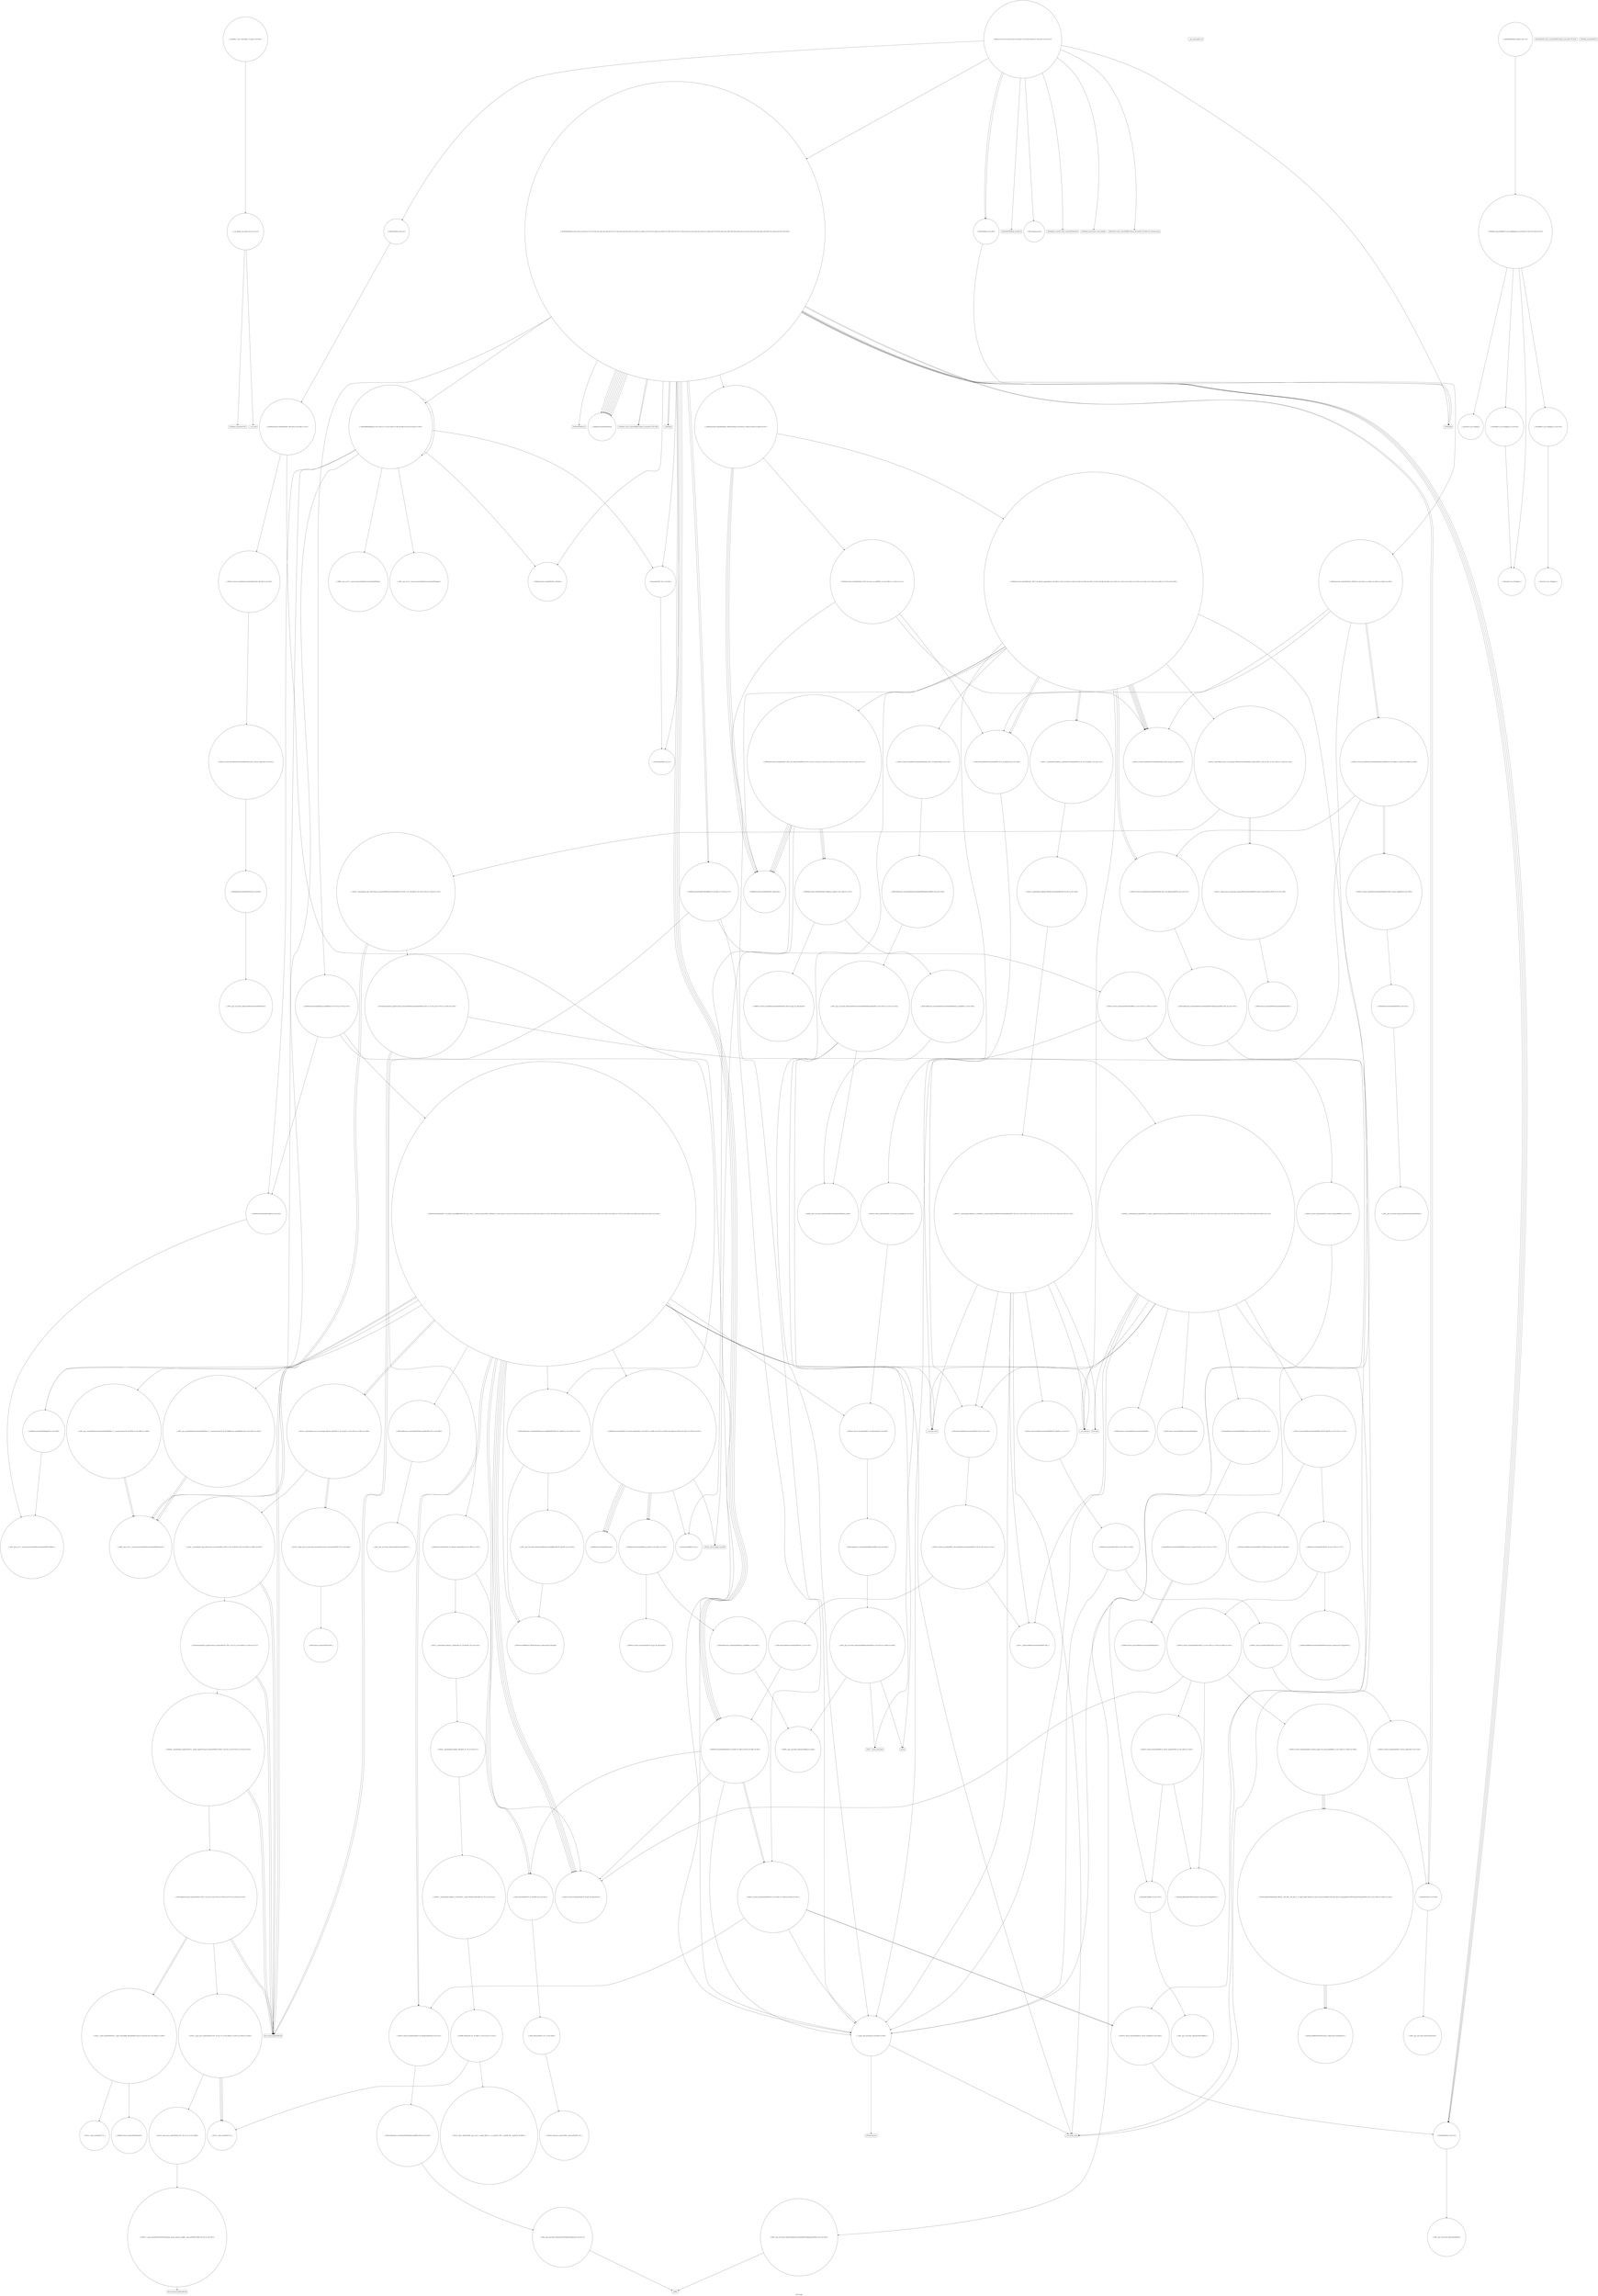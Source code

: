 digraph "Call Graph" {
	label="Call Graph";

	Node0x55c115ef13d0 [shape=record,shape=circle,label="{__cxx_global_var_init|{<s0>1|<s1>2}}"];
	Node0x55c115ef13d0:s0 -> Node0x55c115ef1450[color=black];
	Node0x55c115ef13d0:s1 -> Node0x55c115ef1550[color=black];
	Node0x55c115ef50f0 [shape=record,shape=circle,label="{_ZSt7forwardISt6vectorIxSaIxEEEOT_RNSt16remove_referenceIS3_E4typeE}"];
	Node0x55c115ef1750 [shape=record,shape=Mrecord,label="{_ZNSolsEPFRSt8ios_baseS0_E}"];
	Node0x55c115ef2c50 [shape=record,shape=circle,label="{_ZNSt12_Vector_baseIxSaIxEE12_Vector_impl12_M_swap_dataERS2_|{<s0>184|<s1>185|<s2>186}}"];
	Node0x55c115ef2c50:s0 -> Node0x55c115ef2dd0[color=black];
	Node0x55c115ef2c50:s1 -> Node0x55c115ef2dd0[color=black];
	Node0x55c115ef2c50:s2 -> Node0x55c115ef2dd0[color=black];
	Node0x55c115ef1ad0 [shape=record,shape=Mrecord,label="{__gxx_personality_v0}"];
	Node0x55c115ef2fd0 [shape=record,shape=circle,label="{_ZN9__gnu_cxx13new_allocatorISt6vectorIxSaIxEEE10deallocateEPS3_m|{<s0>192}}"];
	Node0x55c115ef2fd0:s0 -> Node0x55c115ef3050[color=black];
	Node0x55c115ef1e50 [shape=record,shape=circle,label="{_ZStorSt13_Ios_FmtflagsS_}"];
	Node0x55c115ef3350 [shape=record,shape=circle,label="{_ZNSt12_Vector_baseIxSaIxEE12_Vector_implD2Ev|{<s0>204}}"];
	Node0x55c115ef3350:s0 -> Node0x55c115ef2550[color=black];
	Node0x55c115ef21d0 [shape=record,shape=circle,label="{_ZNSaISt6vectorIxSaIxEEEC2Ev|{<s0>62}}"];
	Node0x55c115ef21d0:s0 -> Node0x55c115ef2250[color=black];
	Node0x55c115ef36d0 [shape=record,shape=circle,label="{_ZSt25__uninitialized_default_nIPxmET_S1_T0_|{<s0>211}}"];
	Node0x55c115ef36d0:s0 -> Node0x55c115ef3750[color=black];
	Node0x55c115ef2550 [shape=record,shape=circle,label="{_ZNSaIxED2Ev|{<s0>72}}"];
	Node0x55c115ef2550:s0 -> Node0x55c115ef35d0[color=black];
	Node0x55c115ef3a50 [shape=record,shape=circle,label="{_ZN9__gnu_cxx13new_allocatorIxE10deallocateEPxm|{<s0>217}}"];
	Node0x55c115ef3a50:s0 -> Node0x55c115ef3050[color=black];
	Node0x55c115ef28d0 [shape=record,shape=Mrecord,label="{_ZNSolsEPFRSoS_E}"];
	Node0x55c115ef7610 [shape=record,shape=circle,label="{_ZN9__gnu_cxxmiIPxSt6vectorIxSaIxEEEENS_17__normal_iteratorIT_T0_E15difference_typeERKS8_SB_|{<s0>254|<s1>255}}"];
	Node0x55c115ef7610:s0 -> Node0x55c115ef7790[color=black];
	Node0x55c115ef7610:s1 -> Node0x55c115ef7790[color=black];
	Node0x55c115ef3c70 [shape=record,shape=circle,label="{_ZNSt12_Vector_baseISt6vectorIxSaIxEESaIS2_EE19_M_get_Tp_allocatorEv}"];
	Node0x55c115ef7990 [shape=record,shape=circle,label="{_ZNKSt6vectorIxSaIxEE4sizeEv}"];
	Node0x55c115ef3ff0 [shape=record,shape=Mrecord,label="{__cxa_end_catch}"];
	Node0x55c115ef7d10 [shape=record,shape=circle,label="{_ZNSt20__uninitialized_copyILb1EE13__uninit_copyISt13move_iteratorIPxES3_EET0_T_S6_S5_|{<s0>272|<s1>273|<s2>274}}"];
	Node0x55c115ef7d10:s0 -> Node0x55c115ef4cf0[color=black];
	Node0x55c115ef7d10:s1 -> Node0x55c115ef4cf0[color=black];
	Node0x55c115ef7d10:s2 -> Node0x55c115ef7d90[color=black];
	Node0x55c115ef4370 [shape=record,shape=circle,label="{_ZNSt6vectorIxSaIxEEC2Ev|{<s0>139|<s1>140}}"];
	Node0x55c115ef4370:s0 -> Node0x55c115ef43f0[color=black];
	Node0x55c115ef4370:s1 -> Node0x55c115ef1fd0[color=black];
	Node0x55c115ef8090 [shape=record,shape=circle,label="{_ZSt12__miter_baseIPxET_S1_}"];
	Node0x55c115ef46f0 [shape=record,shape=Mrecord,label="{_ZSt20__throw_length_errorPKc}"];
	Node0x55c115ef8410 [shape=record,shape=circle,label="{_ZNK9__gnu_cxx17__normal_iteratorIPxSt6vectorIxSaIxEEEdeEv}"];
	Node0x55c115ef4a70 [shape=record,shape=Mrecord,label="{_ZSt17__throw_bad_allocv}"];
	Node0x55c115ef8790 [shape=record,shape=circle,label="{_GLOBAL__sub_I_Swistakk_2_0.cpp|{<s0>302}}"];
	Node0x55c115ef8790:s0 -> Node0x55c115ef13d0[color=black];
	Node0x55c115ef4df0 [shape=record,shape=circle,label="{_ZStneIPSt6vectorIxSaIxEEEbRKSt13move_iteratorIT_ES8_|{<s0>171}}"];
	Node0x55c115ef4df0:s0 -> Node0x55c115ef4ff0[color=black];
	Node0x55c115ef1450 [shape=record,shape=Mrecord,label="{_ZNSt8ios_base4InitC1Ev}"];
	Node0x55c115ef5170 [shape=record,shape=circle,label="{_ZNSt6vectorIxSaIxEEC2EOS1_|{<s0>176|<s1>177}}"];
	Node0x55c115ef5170:s0 -> Node0x55c115ef51f0[color=black];
	Node0x55c115ef5170:s1 -> Node0x55c115ef5270[color=black];
	Node0x55c115ef17d0 [shape=record,shape=circle,label="{_ZSt5fixedRSt8ios_base|{<s0>13}}"];
	Node0x55c115ef17d0:s0 -> Node0x55c115ef1bd0[color=black];
	Node0x55c115ef2cd0 [shape=record,shape=circle,label="{_ZNSaIxEC2ERKS_|{<s0>187}}"];
	Node0x55c115ef2cd0:s0 -> Node0x55c115ef2d50[color=black];
	Node0x55c115ef1b50 [shape=record,shape=circle,label="{_ZN3SolD2Ev|{<s0>49}}"];
	Node0x55c115ef1b50:s0 -> Node0x55c115ef8510[color=black];
	Node0x55c115ef3050 [shape=record,shape=Mrecord,label="{_ZdlPv}"];
	Node0x55c115ef1ed0 [shape=record,shape=circle,label="{_ZNSt6vectorIS_IxSaIxEESaIS1_EEC2Ev|{<s0>56|<s1>57}}"];
	Node0x55c115ef1ed0:s0 -> Node0x55c115ef1f50[color=black];
	Node0x55c115ef1ed0:s1 -> Node0x55c115ef1fd0[color=black];
	Node0x55c115ef33d0 [shape=record,shape=circle,label="{_ZNSt12_Vector_baseIxSaIxEE11_M_allocateEm|{<s0>205}}"];
	Node0x55c115ef33d0:s0 -> Node0x55c115ef3450[color=black];
	Node0x55c115ef2250 [shape=record,shape=circle,label="{_ZN9__gnu_cxx13new_allocatorISt6vectorIxSaIxEEEC2Ev}"];
	Node0x55c115ef3750 [shape=record,shape=circle,label="{_ZNSt27__uninitialized_default_n_1ILb1EE18__uninit_default_nIPxmEET_S3_T0_|{<s0>212}}"];
	Node0x55c115ef3750:s0 -> Node0x55c115ef37d0[color=black];
	Node0x55c115ef25d0 [shape=record,shape=circle,label="{_ZNSt6vectorIxSaIxEEixEm}"];
	Node0x55c115ef3ad0 [shape=record,shape=circle,label="{_ZNSt16allocator_traitsISaIxEE9constructIxJRKxEEEvRS0_PT_DpOT0_|{<s0>218|<s1>219}}"];
	Node0x55c115ef3ad0:s0 -> Node0x55c115ef7510[color=black];
	Node0x55c115ef3ad0:s1 -> Node0x55c115ef7490[color=black];
	Node0x55c115ef2950 [shape=record,shape=Mrecord,label="{_ZSt4endlIcSt11char_traitsIcEERSt13basic_ostreamIT_T0_ES6_}"];
	Node0x55c115ef7690 [shape=record,shape=circle,label="{_ZNSt6vectorIxSaIxEE5beginEv|{<s0>256}}"];
	Node0x55c115ef7690:s0 -> Node0x55c115ef7b10[color=black];
	Node0x55c115ef3cf0 [shape=record,shape=circle,label="{_ZNKSt6vectorIS_IxSaIxEESaIS1_EE12_M_check_lenEmPKc|{<s0>113|<s1>114|<s2>115|<s3>116|<s4>117|<s5>118|<s6>119|<s7>120|<s8>121}}"];
	Node0x55c115ef3cf0:s0 -> Node0x55c115ef4670[color=black];
	Node0x55c115ef3cf0:s1 -> Node0x55c115ef2a50[color=black];
	Node0x55c115ef3cf0:s2 -> Node0x55c115ef46f0[color=black];
	Node0x55c115ef3cf0:s3 -> Node0x55c115ef2a50[color=black];
	Node0x55c115ef3cf0:s4 -> Node0x55c115ef2a50[color=black];
	Node0x55c115ef3cf0:s5 -> Node0x55c115ef4770[color=black];
	Node0x55c115ef3cf0:s6 -> Node0x55c115ef2a50[color=black];
	Node0x55c115ef3cf0:s7 -> Node0x55c115ef4670[color=black];
	Node0x55c115ef3cf0:s8 -> Node0x55c115ef4670[color=black];
	Node0x55c115ef7a10 [shape=record,shape=circle,label="{_ZNSt16allocator_traitsISaIxEE8max_sizeERKS0_|{<s0>264}}"];
	Node0x55c115ef7a10:s0 -> Node0x55c115ef3550[color=black];
	Node0x55c115ef4070 [shape=record,shape=circle,label="{_ZSt25__uninitialized_default_nIPSt6vectorIxSaIxEEmET_S4_T0_|{<s0>128}}"];
	Node0x55c115ef4070:s0 -> Node0x55c115ef40f0[color=black];
	Node0x55c115ef7d90 [shape=record,shape=circle,label="{_ZSt4copyISt13move_iteratorIPxES1_ET0_T_S4_S3_|{<s0>275|<s1>276|<s2>277|<s3>278|<s4>279}}"];
	Node0x55c115ef7d90:s0 -> Node0x55c115ef4cf0[color=black];
	Node0x55c115ef7d90:s1 -> Node0x55c115ef7e90[color=black];
	Node0x55c115ef7d90:s2 -> Node0x55c115ef4cf0[color=black];
	Node0x55c115ef7d90:s3 -> Node0x55c115ef7e90[color=black];
	Node0x55c115ef7d90:s4 -> Node0x55c115ef7e10[color=black];
	Node0x55c115ef43f0 [shape=record,shape=circle,label="{_ZNSt12_Vector_baseIxSaIxEEC2Ev|{<s0>141}}"];
	Node0x55c115ef43f0:s0 -> Node0x55c115ef4470[color=black];
	Node0x55c115ef8110 [shape=record,shape=circle,label="{_ZNKSt13move_iteratorIPxE4baseEv}"];
	Node0x55c115ef4770 [shape=record,shape=circle,label="{_ZSt3maxImERKT_S2_S2_}"];
	Node0x55c115ef8490 [shape=record,shape=circle,label="{_ZN9__gnu_cxx17__normal_iteratorIPxSt6vectorIxSaIxEEEppEv}"];
	Node0x55c115ef4af0 [shape=record,shape=Mrecord,label="{_Znwm}"];
	Node0x55c115ef4e70 [shape=record,shape=circle,label="{_ZSt10_ConstructISt6vectorIxSaIxEEJS2_EEvPT_DpOT0_|{<s0>172|<s1>173}}"];
	Node0x55c115ef4e70:s0 -> Node0x55c115ef50f0[color=black];
	Node0x55c115ef4e70:s1 -> Node0x55c115ef5170[color=black];
	Node0x55c115ef14d0 [shape=record,shape=Mrecord,label="{_ZNSt8ios_base4InitD1Ev}"];
	Node0x55c115ef51f0 [shape=record,shape=circle,label="{_ZSt4moveIRSt6vectorIxSaIxEEEONSt16remove_referenceIT_E4typeEOS5_}"];
	Node0x55c115ef1850 [shape=record,shape=circle,label="{_ZSt12setprecisioni}"];
	Node0x55c115ef2d50 [shape=record,shape=circle,label="{_ZN9__gnu_cxx13new_allocatorIxEC2ERKS1_}"];
	Node0x55c115ef1bd0 [shape=record,shape=circle,label="{_ZNSt8ios_base4setfESt13_Ios_FmtflagsS0_|{<s0>50|<s1>51|<s2>52|<s3>53}}"];
	Node0x55c115ef1bd0:s0 -> Node0x55c115ef1cd0[color=black];
	Node0x55c115ef1bd0:s1 -> Node0x55c115ef1c50[color=black];
	Node0x55c115ef1bd0:s2 -> Node0x55c115ef1dd0[color=black];
	Node0x55c115ef1bd0:s3 -> Node0x55c115ef1d50[color=black];
	Node0x55c115ef30d0 [shape=record,shape=circle,label="{_ZNSt12_Vector_baseIxSaIxEEC2EmRKS0_|{<s0>193|<s1>194|<s2>195}}"];
	Node0x55c115ef30d0:s0 -> Node0x55c115ef3250[color=black];
	Node0x55c115ef30d0:s1 -> Node0x55c115ef32d0[color=black];
	Node0x55c115ef30d0:s2 -> Node0x55c115ef3350[color=black];
	Node0x55c115ef1f50 [shape=record,shape=circle,label="{_ZNSt12_Vector_baseISt6vectorIxSaIxEESaIS2_EEC2Ev|{<s0>58}}"];
	Node0x55c115ef1f50:s0 -> Node0x55c115ef2150[color=black];
	Node0x55c115ef3450 [shape=record,shape=circle,label="{_ZNSt16allocator_traitsISaIxEE8allocateERS0_m|{<s0>206}}"];
	Node0x55c115ef3450:s0 -> Node0x55c115ef34d0[color=black];
	Node0x55c115ef22d0 [shape=record,shape=Mrecord,label="{_ZStlsISt11char_traitsIcEERSt13basic_ostreamIcT_ES5_PKc}"];
	Node0x55c115ef37d0 [shape=record,shape=circle,label="{_ZSt6fill_nIPxmxET_S1_T0_RKT1_|{<s0>213|<s1>214}}"];
	Node0x55c115ef37d0:s0 -> Node0x55c115ef38d0[color=black];
	Node0x55c115ef37d0:s1 -> Node0x55c115ef3850[color=black];
	Node0x55c115ef2650 [shape=record,shape=circle,label="{_ZNSt6vectorIS_IxSaIxEESaIS1_EEixEm}"];
	Node0x55c115ef3b50 [shape=record,shape=circle,label="{_ZNSt6vectorIxSaIxEE17_M_realloc_insertIJRKxEEEvN9__gnu_cxx17__normal_iteratorIPxS1_EEDpOT_|{<s0>220|<s1>221|<s2>222|<s3>223|<s4>224|<s5>225|<s6>226|<s7>227|<s8>228|<s9>229|<s10>230|<s11>231|<s12>232|<s13>233|<s14>234|<s15>235|<s16>236|<s17>237|<s18>238|<s19>239|<s20>240|<s21>241|<s22>242}}"];
	Node0x55c115ef3b50:s0 -> Node0x55c115ef7590[color=black];
	Node0x55c115ef3b50:s1 -> Node0x55c115ef7690[color=black];
	Node0x55c115ef3b50:s2 -> Node0x55c115ef7610[color=black];
	Node0x55c115ef3b50:s3 -> Node0x55c115ef33d0[color=black];
	Node0x55c115ef3b50:s4 -> Node0x55c115ef7510[color=black];
	Node0x55c115ef3b50:s5 -> Node0x55c115ef3ad0[color=black];
	Node0x55c115ef3b50:s6 -> Node0x55c115ef7790[color=black];
	Node0x55c115ef3b50:s7 -> Node0x55c115ef5370[color=black];
	Node0x55c115ef3b50:s8 -> Node0x55c115ef7710[color=black];
	Node0x55c115ef3b50:s9 -> Node0x55c115ef7790[color=black];
	Node0x55c115ef3b50:s10 -> Node0x55c115ef5370[color=black];
	Node0x55c115ef3b50:s11 -> Node0x55c115ef7710[color=black];
	Node0x55c115ef3b50:s12 -> Node0x55c115ef2050[color=black];
	Node0x55c115ef3b50:s13 -> Node0x55c115ef7810[color=black];
	Node0x55c115ef3b50:s14 -> Node0x55c115ef3ff0[color=black];
	Node0x55c115ef3b50:s15 -> Node0x55c115ef5370[color=black];
	Node0x55c115ef3b50:s16 -> Node0x55c115ef7890[color=black];
	Node0x55c115ef3b50:s17 -> Node0x55c115ef3950[color=black];
	Node0x55c115ef3b50:s18 -> Node0x55c115ef3f70[color=black];
	Node0x55c115ef3b50:s19 -> Node0x55c115ef5370[color=black];
	Node0x55c115ef3b50:s20 -> Node0x55c115ef7890[color=black];
	Node0x55c115ef3b50:s21 -> Node0x55c115ef3950[color=black];
	Node0x55c115ef3b50:s22 -> Node0x55c115ef1fd0[color=black];
	Node0x55c115ef29d0 [shape=record,shape=circle,label="{_ZNSt6vectorIxSaIxEED2Ev|{<s0>85|<s1>86|<s2>87|<s3>88|<s4>89}}"];
	Node0x55c115ef29d0:s0 -> Node0x55c115ef5370[color=black];
	Node0x55c115ef29d0:s1 -> Node0x55c115ef7890[color=black];
	Node0x55c115ef29d0:s2 -> Node0x55c115ef31d0[color=black];
	Node0x55c115ef29d0:s3 -> Node0x55c115ef31d0[color=black];
	Node0x55c115ef29d0:s4 -> Node0x55c115ef1fd0[color=black];
	Node0x55c115ef7710 [shape=record,shape=circle,label="{_ZSt34__uninitialized_move_if_noexcept_aIPxS0_SaIxEET0_T_S3_S2_RT1_|{<s0>257|<s1>258|<s2>259}}"];
	Node0x55c115ef7710:s0 -> Node0x55c115ef7c10[color=black];
	Node0x55c115ef7710:s1 -> Node0x55c115ef7c10[color=black];
	Node0x55c115ef7710:s2 -> Node0x55c115ef7b90[color=black];
	Node0x55c115ef3d70 [shape=record,shape=circle,label="{_ZNSt12_Vector_baseISt6vectorIxSaIxEESaIS2_EE11_M_allocateEm|{<s0>122}}"];
	Node0x55c115ef3d70:s0 -> Node0x55c115ef4970[color=black];
	Node0x55c115ef7a90 [shape=record,shape=circle,label="{_ZNKSt12_Vector_baseIxSaIxEE19_M_get_Tp_allocatorEv}"];
	Node0x55c115ef40f0 [shape=record,shape=circle,label="{_ZNSt27__uninitialized_default_n_1ILb0EE18__uninit_default_nIPSt6vectorIxSaIxEEmEET_S6_T0_|{<s0>129|<s1>130|<s2>131|<s3>132|<s4>133|<s5>134|<s6>135|<s7>136}}"];
	Node0x55c115ef40f0:s0 -> Node0x55c115ef41f0[color=black];
	Node0x55c115ef40f0:s1 -> Node0x55c115ef4170[color=black];
	Node0x55c115ef40f0:s2 -> Node0x55c115ef2050[color=black];
	Node0x55c115ef40f0:s3 -> Node0x55c115ef4270[color=black];
	Node0x55c115ef40f0:s4 -> Node0x55c115ef3f70[color=black];
	Node0x55c115ef40f0:s5 -> Node0x55c115ef3ff0[color=black];
	Node0x55c115ef40f0:s6 -> Node0x55c115ef42f0[color=black];
	Node0x55c115ef40f0:s7 -> Node0x55c115ef1fd0[color=black];
	Node0x55c115ef7e10 [shape=record,shape=circle,label="{_ZSt14__copy_move_a2ILb1EPxS0_ET1_T0_S2_S1_|{<s0>280|<s1>281|<s2>282|<s3>283}}"];
	Node0x55c115ef7e10:s0 -> Node0x55c115ef38d0[color=black];
	Node0x55c115ef7e10:s1 -> Node0x55c115ef38d0[color=black];
	Node0x55c115ef7e10:s2 -> Node0x55c115ef38d0[color=black];
	Node0x55c115ef7e10:s3 -> Node0x55c115ef7f10[color=black];
	Node0x55c115ef4470 [shape=record,shape=circle,label="{_ZNSt12_Vector_baseIxSaIxEE12_Vector_implC2Ev|{<s0>142}}"];
	Node0x55c115ef4470:s0 -> Node0x55c115ef2450[color=black];
	Node0x55c115ef8190 [shape=record,shape=circle,label="{_ZNSt13move_iteratorIPxEC2ES0_}"];
	Node0x55c115ef47f0 [shape=record,shape=circle,label="{_ZNSt16allocator_traitsISaISt6vectorIxSaIxEEEE8max_sizeERKS3_|{<s0>148}}"];
	Node0x55c115ef47f0:s0 -> Node0x55c115ef48f0[color=black];
	Node0x55c115ef8510 [shape=record,shape=circle,label="{_ZNSt6vectorIS_IxSaIxEESaIS1_EED2Ev|{<s0>291|<s1>292|<s2>293|<s3>294|<s4>295}}"];
	Node0x55c115ef8510:s0 -> Node0x55c115ef3c70[color=black];
	Node0x55c115ef8510:s1 -> Node0x55c115ef3e70[color=black];
	Node0x55c115ef8510:s2 -> Node0x55c115ef8590[color=black];
	Node0x55c115ef8510:s3 -> Node0x55c115ef8590[color=black];
	Node0x55c115ef8510:s4 -> Node0x55c115ef1fd0[color=black];
	Node0x55c115ef4b70 [shape=record,shape=circle,label="{_ZSt22__uninitialized_copy_aISt13move_iteratorIPSt6vectorIxSaIxEEES4_S3_ET0_T_S7_S6_RSaIT1_E|{<s0>153|<s1>154|<s2>155}}"];
	Node0x55c115ef4b70:s0 -> Node0x55c115ef4cf0[color=black];
	Node0x55c115ef4b70:s1 -> Node0x55c115ef4cf0[color=black];
	Node0x55c115ef4b70:s2 -> Node0x55c115ef4c70[color=black];
	Node0x55c115ef4ef0 [shape=record,shape=circle,label="{_ZNKSt13move_iteratorIPSt6vectorIxSaIxEEEdeEv}"];
	Node0x55c115ef1550 [shape=record,shape=Mrecord,label="{__cxa_atexit}"];
	Node0x55c115ef5270 [shape=record,shape=circle,label="{_ZNSt12_Vector_baseIxSaIxEEC2EOS1_|{<s0>178|<s1>179|<s2>180|<s3>181}}"];
	Node0x55c115ef5270:s0 -> Node0x55c115ef5370[color=black];
	Node0x55c115ef5270:s1 -> Node0x55c115ef52f0[color=black];
	Node0x55c115ef5270:s2 -> Node0x55c115ef2bd0[color=black];
	Node0x55c115ef5270:s3 -> Node0x55c115ef2c50[color=black];
	Node0x55c115ef18d0 [shape=record,shape=Mrecord,label="{_ZNSt9basic_iosIcSt11char_traitsIcEE3tieEPSo}"];
	Node0x55c115ef2dd0 [shape=record,shape=circle,label="{_ZSt4swapIPxENSt9enable_ifIXsr6__and_ISt6__not_ISt15__is_tuple_likeIT_EESt21is_move_constructibleIS4_ESt18is_move_assignableIS4_EEE5valueEvE4typeERS4_SD_|{<s0>188|<s1>189|<s2>190}}"];
	Node0x55c115ef2dd0:s0 -> Node0x55c115ef2e50[color=black];
	Node0x55c115ef2dd0:s1 -> Node0x55c115ef2e50[color=black];
	Node0x55c115ef2dd0:s2 -> Node0x55c115ef2e50[color=black];
	Node0x55c115ef1c50 [shape=record,shape=circle,label="{_ZStaNRSt13_Ios_FmtflagsS_|{<s0>54}}"];
	Node0x55c115ef1c50:s0 -> Node0x55c115ef1dd0[color=black];
	Node0x55c115ef3150 [shape=record,shape=circle,label="{_ZNSt6vectorIxSaIxEE21_M_default_initializeEm|{<s0>196|<s1>197}}"];
	Node0x55c115ef3150:s0 -> Node0x55c115ef5370[color=black];
	Node0x55c115ef3150:s1 -> Node0x55c115ef3650[color=black];
	Node0x55c115ef1fd0 [shape=record,shape=circle,label="{__clang_call_terminate|{<s0>59|<s1>60}}"];
	Node0x55c115ef1fd0:s0 -> Node0x55c115ef2050[color=black];
	Node0x55c115ef1fd0:s1 -> Node0x55c115ef20d0[color=black];
	Node0x55c115ef34d0 [shape=record,shape=circle,label="{_ZN9__gnu_cxx13new_allocatorIxE8allocateEmPKv|{<s0>207|<s1>208|<s2>209}}"];
	Node0x55c115ef34d0:s0 -> Node0x55c115ef3550[color=black];
	Node0x55c115ef34d0:s1 -> Node0x55c115ef4a70[color=black];
	Node0x55c115ef34d0:s2 -> Node0x55c115ef4af0[color=black];
	Node0x55c115ef2350 [shape=record,shape=Mrecord,label="{_ZNSolsEx}"];
	Node0x55c115ef3850 [shape=record,shape=circle,label="{_ZSt10__fill_n_aIPxmxEN9__gnu_cxx11__enable_ifIXsr11__is_scalarIT1_EE7__valueET_E6__typeES4_T0_RKS3_}"];
	Node0x55c115ef26d0 [shape=record,shape=circle,label="{_ZNSt6vectorIxSaIxEE9push_backERKx|{<s0>73|<s1>74|<s2>75}}"];
	Node0x55c115ef26d0:s0 -> Node0x55c115ef3ad0[color=black];
	Node0x55c115ef26d0:s1 -> Node0x55c115ef7410[color=black];
	Node0x55c115ef26d0:s2 -> Node0x55c115ef3b50[color=black];
	Node0x55c115ef7410 [shape=record,shape=circle,label="{_ZNSt6vectorIxSaIxEE3endEv|{<s0>243}}"];
	Node0x55c115ef7410:s0 -> Node0x55c115ef7b10[color=black];
	Node0x55c115ef2a50 [shape=record,shape=circle,label="{_ZNKSt6vectorIS_IxSaIxEESaIS1_EE4sizeEv}"];
	Node0x55c115ef7790 [shape=record,shape=circle,label="{_ZNK9__gnu_cxx17__normal_iteratorIPxSt6vectorIxSaIxEEE4baseEv}"];
	Node0x55c115ef3df0 [shape=record,shape=circle,label="{_ZSt34__uninitialized_move_if_noexcept_aIPSt6vectorIxSaIxEES3_SaIS2_EET0_T_S6_S5_RT1_|{<s0>123|<s1>124|<s2>125}}"];
	Node0x55c115ef3df0:s0 -> Node0x55c115ef4bf0[color=black];
	Node0x55c115ef3df0:s1 -> Node0x55c115ef4bf0[color=black];
	Node0x55c115ef3df0:s2 -> Node0x55c115ef4b70[color=black];
	Node0x55c115ef7b10 [shape=record,shape=circle,label="{_ZN9__gnu_cxx17__normal_iteratorIPxSt6vectorIxSaIxEEEC2ERKS1_}"];
	Node0x55c115ef4170 [shape=record,shape=circle,label="{_ZSt10_ConstructISt6vectorIxSaIxEEJEEvPT_DpOT0_|{<s0>137}}"];
	Node0x55c115ef4170:s0 -> Node0x55c115ef4370[color=black];
	Node0x55c115ef7e90 [shape=record,shape=circle,label="{_ZSt12__miter_baseIPxEDTcl12__miter_basecldtfp_4baseEEESt13move_iteratorIT_E|{<s0>284|<s1>285}}"];
	Node0x55c115ef7e90:s0 -> Node0x55c115ef8110[color=black];
	Node0x55c115ef7e90:s1 -> Node0x55c115ef8090[color=black];
	Node0x55c115ef44f0 [shape=record,shape=circle,label="{_ZN9__gnu_cxx13new_allocatorIxEC2Ev}"];
	Node0x55c115ef8210 [shape=record,shape=circle,label="{_ZN9__gnu_cxx13new_allocatorIxE7destroyIxEEvPT_}"];
	Node0x55c115ef4870 [shape=record,shape=circle,label="{_ZNKSt12_Vector_baseISt6vectorIxSaIxEESaIS2_EE19_M_get_Tp_allocatorEv}"];
	Node0x55c115ef8590 [shape=record,shape=circle,label="{_ZNSt12_Vector_baseISt6vectorIxSaIxEESaIS2_EED2Ev|{<s0>296|<s1>297|<s2>298|<s3>299}}"];
	Node0x55c115ef8590:s0 -> Node0x55c115ef3ef0[color=black];
	Node0x55c115ef8590:s1 -> Node0x55c115ef8610[color=black];
	Node0x55c115ef8590:s2 -> Node0x55c115ef8610[color=black];
	Node0x55c115ef8590:s3 -> Node0x55c115ef1fd0[color=black];
	Node0x55c115ef4bf0 [shape=record,shape=circle,label="{_ZSt32__make_move_if_noexcept_iteratorISt6vectorIxSaIxEESt13move_iteratorIPS2_EET0_PT_|{<s0>156}}"];
	Node0x55c115ef4bf0:s0 -> Node0x55c115ef2ed0[color=black];
	Node0x55c115ef4f70 [shape=record,shape=circle,label="{_ZNSt13move_iteratorIPSt6vectorIxSaIxEEEppEv}"];
	Node0x55c115ef15d0 [shape=record,shape=circle,label="{main|{<s0>3|<s1>4|<s2>5|<s3>6|<s4>7|<s5>8|<s6>9|<s7>10|<s8>11|<s9>12}}"];
	Node0x55c115ef15d0:s0 -> Node0x55c115ef1650[color=black];
	Node0x55c115ef15d0:s1 -> Node0x55c115ef1750[color=black];
	Node0x55c115ef15d0:s2 -> Node0x55c115ef1850[color=black];
	Node0x55c115ef15d0:s3 -> Node0x55c115ef16d0[color=black];
	Node0x55c115ef15d0:s4 -> Node0x55c115ef18d0[color=black];
	Node0x55c115ef15d0:s5 -> Node0x55c115ef1950[color=black];
	Node0x55c115ef15d0:s6 -> Node0x55c115ef19d0[color=black];
	Node0x55c115ef15d0:s7 -> Node0x55c115ef1a50[color=black];
	Node0x55c115ef15d0:s8 -> Node0x55c115ef1b50[color=black];
	Node0x55c115ef15d0:s9 -> Node0x55c115ef1b50[color=black];
	Node0x55c115ef52f0 [shape=record,shape=circle,label="{_ZSt4moveIRSaIxEEONSt16remove_referenceIT_E4typeEOS3_}"];
	Node0x55c115ef1950 [shape=record,shape=Mrecord,label="{_ZNSirsERx}"];
	Node0x55c115ef2e50 [shape=record,shape=circle,label="{_ZSt4moveIRPxEONSt16remove_referenceIT_E4typeEOS3_}"];
	Node0x55c115ef1cd0 [shape=record,shape=circle,label="{_ZStcoSt13_Ios_Fmtflags}"];
	Node0x55c115ef31d0 [shape=record,shape=circle,label="{_ZNSt12_Vector_baseIxSaIxEED2Ev|{<s0>198|<s1>199|<s2>200|<s3>201}}"];
	Node0x55c115ef31d0:s0 -> Node0x55c115ef3950[color=black];
	Node0x55c115ef31d0:s1 -> Node0x55c115ef3350[color=black];
	Node0x55c115ef31d0:s2 -> Node0x55c115ef3350[color=black];
	Node0x55c115ef31d0:s3 -> Node0x55c115ef1fd0[color=black];
	Node0x55c115ef2050 [shape=record,shape=Mrecord,label="{__cxa_begin_catch}"];
	Node0x55c115ef3550 [shape=record,shape=circle,label="{_ZNK9__gnu_cxx13new_allocatorIxE8max_sizeEv}"];
	Node0x55c115ef23d0 [shape=record,shape=circle,label="{_ZNSt6vectorIS_IxSaIxEESaIS1_EE6resizeEm|{<s0>63|<s1>64|<s2>65|<s3>66|<s4>67}}"];
	Node0x55c115ef23d0:s0 -> Node0x55c115ef2a50[color=black];
	Node0x55c115ef23d0:s1 -> Node0x55c115ef2a50[color=black];
	Node0x55c115ef23d0:s2 -> Node0x55c115ef2ad0[color=black];
	Node0x55c115ef23d0:s3 -> Node0x55c115ef2a50[color=black];
	Node0x55c115ef23d0:s4 -> Node0x55c115ef2b50[color=black];
	Node0x55c115ef38d0 [shape=record,shape=circle,label="{_ZSt12__niter_baseIPxET_S1_}"];
	Node0x55c115ef2750 [shape=record,shape=circle,label="{_ZN3Sol6DfsDepExx|{<s0>76|<s1>77|<s2>78|<s3>79|<s4>80|<s5>81|<s6>82|<s7>83}}"];
	Node0x55c115ef2750:s0 -> Node0x55c115ef2650[color=black];
	Node0x55c115ef2750:s1 -> Node0x55c115ef7690[color=black];
	Node0x55c115ef2750:s2 -> Node0x55c115ef7410[color=black];
	Node0x55c115ef2750:s3 -> Node0x55c115ef8390[color=black];
	Node0x55c115ef2750:s4 -> Node0x55c115ef8410[color=black];
	Node0x55c115ef2750:s5 -> Node0x55c115ef2750[color=black];
	Node0x55c115ef2750:s6 -> Node0x55c115ef27d0[color=black];
	Node0x55c115ef2750:s7 -> Node0x55c115ef8490[color=black];
	Node0x55c115ef7490 [shape=record,shape=circle,label="{_ZN9__gnu_cxx13new_allocatorIxE9constructIxJRKxEEEvPT_DpOT0_|{<s0>244}}"];
	Node0x55c115ef7490:s0 -> Node0x55c115ef7510[color=black];
	Node0x55c115ef2ad0 [shape=record,shape=circle,label="{_ZNSt6vectorIS_IxSaIxEESaIS1_EE17_M_default_appendEm|{<s0>90|<s1>91|<s2>92|<s3>93|<s4>94|<s5>95|<s6>96|<s7>97|<s8>98|<s9>99|<s10>100|<s11>101|<s12>102|<s13>103|<s14>104|<s15>105|<s16>106|<s17>107|<s18>108}}"];
	Node0x55c115ef2ad0:s0 -> Node0x55c115ef3c70[color=black];
	Node0x55c115ef2ad0:s1 -> Node0x55c115ef3bf0[color=black];
	Node0x55c115ef2ad0:s2 -> Node0x55c115ef3cf0[color=black];
	Node0x55c115ef2ad0:s3 -> Node0x55c115ef2a50[color=black];
	Node0x55c115ef2ad0:s4 -> Node0x55c115ef3d70[color=black];
	Node0x55c115ef2ad0:s5 -> Node0x55c115ef3c70[color=black];
	Node0x55c115ef2ad0:s6 -> Node0x55c115ef3bf0[color=black];
	Node0x55c115ef2ad0:s7 -> Node0x55c115ef3c70[color=black];
	Node0x55c115ef2ad0:s8 -> Node0x55c115ef3df0[color=black];
	Node0x55c115ef2ad0:s9 -> Node0x55c115ef2050[color=black];
	Node0x55c115ef2ad0:s10 -> Node0x55c115ef3c70[color=black];
	Node0x55c115ef2ad0:s11 -> Node0x55c115ef3e70[color=black];
	Node0x55c115ef2ad0:s12 -> Node0x55c115ef3ff0[color=black];
	Node0x55c115ef2ad0:s13 -> Node0x55c115ef3ef0[color=black];
	Node0x55c115ef2ad0:s14 -> Node0x55c115ef3f70[color=black];
	Node0x55c115ef2ad0:s15 -> Node0x55c115ef3c70[color=black];
	Node0x55c115ef2ad0:s16 -> Node0x55c115ef3e70[color=black];
	Node0x55c115ef2ad0:s17 -> Node0x55c115ef3ef0[color=black];
	Node0x55c115ef2ad0:s18 -> Node0x55c115ef1fd0[color=black];
	Node0x55c115ef7810 [shape=record,shape=circle,label="{_ZNSt16allocator_traitsISaIxEE7destroyIxEEvRS0_PT_|{<s0>260}}"];
	Node0x55c115ef7810:s0 -> Node0x55c115ef8210[color=black];
	Node0x55c115ef3e70 [shape=record,shape=circle,label="{_ZSt8_DestroyIPSt6vectorIxSaIxEES2_EvT_S4_RSaIT0_E|{<s0>126}}"];
	Node0x55c115ef3e70:s0 -> Node0x55c115ef4270[color=black];
	Node0x55c115ef7b90 [shape=record,shape=circle,label="{_ZSt22__uninitialized_copy_aISt13move_iteratorIPxES1_xET0_T_S4_S3_RSaIT1_E|{<s0>265|<s1>266|<s2>267}}"];
	Node0x55c115ef7b90:s0 -> Node0x55c115ef4cf0[color=black];
	Node0x55c115ef7b90:s1 -> Node0x55c115ef4cf0[color=black];
	Node0x55c115ef7b90:s2 -> Node0x55c115ef7c90[color=black];
	Node0x55c115ef41f0 [shape=record,shape=circle,label="{_ZSt11__addressofISt6vectorIxSaIxEEEPT_RS3_}"];
	Node0x55c115ef7f10 [shape=record,shape=circle,label="{_ZSt13__copy_move_aILb1EPxS0_ET1_T0_S2_S1_|{<s0>286}}"];
	Node0x55c115ef7f10:s0 -> Node0x55c115ef7f90[color=black];
	Node0x55c115ef4570 [shape=record,shape=circle,label="{_ZNSt12_Destroy_auxILb0EE9__destroyIPSt6vectorIxSaIxEEEEvT_S6_|{<s0>143|<s1>144}}"];
	Node0x55c115ef4570:s0 -> Node0x55c115ef41f0[color=black];
	Node0x55c115ef4570:s1 -> Node0x55c115ef45f0[color=black];
	Node0x55c115ef8290 [shape=record,shape=circle,label="{_ZSt8_DestroyIPxEvT_S1_|{<s0>288}}"];
	Node0x55c115ef8290:s0 -> Node0x55c115ef8310[color=black];
	Node0x55c115ef48f0 [shape=record,shape=circle,label="{_ZNK9__gnu_cxx13new_allocatorISt6vectorIxSaIxEEE8max_sizeEv}"];
	Node0x55c115ef8610 [shape=record,shape=circle,label="{_ZNSt12_Vector_baseISt6vectorIxSaIxEESaIS2_EE12_Vector_implD2Ev|{<s0>300}}"];
	Node0x55c115ef8610:s0 -> Node0x55c115ef8690[color=black];
	Node0x55c115ef4c70 [shape=record,shape=circle,label="{_ZSt18uninitialized_copyISt13move_iteratorIPSt6vectorIxSaIxEEES4_ET0_T_S7_S6_|{<s0>157|<s1>158|<s2>159}}"];
	Node0x55c115ef4c70:s0 -> Node0x55c115ef4cf0[color=black];
	Node0x55c115ef4c70:s1 -> Node0x55c115ef4cf0[color=black];
	Node0x55c115ef4c70:s2 -> Node0x55c115ef4d70[color=black];
	Node0x55c115ef4ff0 [shape=record,shape=circle,label="{_ZSteqIPSt6vectorIxSaIxEEEbRKSt13move_iteratorIT_ES8_|{<s0>174|<s1>175}}"];
	Node0x55c115ef4ff0:s0 -> Node0x55c115ef5070[color=black];
	Node0x55c115ef4ff0:s1 -> Node0x55c115ef5070[color=black];
	Node0x55c115ef1650 [shape=record,shape=Mrecord,label="{_ZNSt8ios_base15sync_with_stdioEb}"];
	Node0x55c115ef5370 [shape=record,shape=circle,label="{_ZNSt12_Vector_baseIxSaIxEE19_M_get_Tp_allocatorEv}"];
	Node0x55c115ef19d0 [shape=record,shape=circle,label="{_ZN3SolC2Ev|{<s0>14}}"];
	Node0x55c115ef19d0:s0 -> Node0x55c115ef1ed0[color=black];
	Node0x55c115ef2ed0 [shape=record,shape=circle,label="{_ZNSt13move_iteratorIPSt6vectorIxSaIxEEEC2ES3_}"];
	Node0x55c115ef1d50 [shape=record,shape=circle,label="{_ZStoRRSt13_Ios_FmtflagsS_|{<s0>55}}"];
	Node0x55c115ef1d50:s0 -> Node0x55c115ef1e50[color=black];
	Node0x55c115ef3250 [shape=record,shape=circle,label="{_ZNSt12_Vector_baseIxSaIxEE12_Vector_implC2ERKS0_|{<s0>202}}"];
	Node0x55c115ef3250:s0 -> Node0x55c115ef2cd0[color=black];
	Node0x55c115ef20d0 [shape=record,shape=Mrecord,label="{_ZSt9terminatev}"];
	Node0x55c115ef35d0 [shape=record,shape=circle,label="{_ZN9__gnu_cxx13new_allocatorIxED2Ev}"];
	Node0x55c115ef2450 [shape=record,shape=circle,label="{_ZNSaIxEC2Ev|{<s0>68}}"];
	Node0x55c115ef2450:s0 -> Node0x55c115ef44f0[color=black];
	Node0x55c115ef3950 [shape=record,shape=circle,label="{_ZNSt12_Vector_baseIxSaIxEE13_M_deallocateEPxm|{<s0>215}}"];
	Node0x55c115ef3950:s0 -> Node0x55c115ef39d0[color=black];
	Node0x55c115ef27d0 [shape=record,shape=circle,label="{_Z4maxiIxEvRT_S0_|{<s0>84}}"];
	Node0x55c115ef27d0:s0 -> Node0x55c115ef2850[color=black];
	Node0x55c115ef7510 [shape=record,shape=circle,label="{_ZSt7forwardIRKxEOT_RNSt16remove_referenceIS2_E4typeE}"];
	Node0x55c115ef2b50 [shape=record,shape=circle,label="{_ZNSt6vectorIS_IxSaIxEESaIS1_EE15_M_erase_at_endEPS1_|{<s0>109|<s1>110|<s2>111}}"];
	Node0x55c115ef2b50:s0 -> Node0x55c115ef3c70[color=black];
	Node0x55c115ef2b50:s1 -> Node0x55c115ef3e70[color=black];
	Node0x55c115ef2b50:s2 -> Node0x55c115ef1fd0[color=black];
	Node0x55c115ef7890 [shape=record,shape=circle,label="{_ZSt8_DestroyIPxxEvT_S1_RSaIT0_E|{<s0>261}}"];
	Node0x55c115ef7890:s0 -> Node0x55c115ef8290[color=black];
	Node0x55c115ef3ef0 [shape=record,shape=circle,label="{_ZNSt12_Vector_baseISt6vectorIxSaIxEESaIS2_EE13_M_deallocateEPS2_m|{<s0>127}}"];
	Node0x55c115ef3ef0:s0 -> Node0x55c115ef2f50[color=black];
	Node0x55c115ef7c10 [shape=record,shape=circle,label="{_ZSt32__make_move_if_noexcept_iteratorIxSt13move_iteratorIPxEET0_PT_|{<s0>268}}"];
	Node0x55c115ef7c10:s0 -> Node0x55c115ef8190[color=black];
	Node0x55c115ef4270 [shape=record,shape=circle,label="{_ZSt8_DestroyIPSt6vectorIxSaIxEEEvT_S4_|{<s0>138}}"];
	Node0x55c115ef4270:s0 -> Node0x55c115ef4570[color=black];
	Node0x55c115ef7f90 [shape=record,shape=circle,label="{_ZNSt11__copy_moveILb1ELb1ESt26random_access_iterator_tagE8__copy_mIxEEPT_PKS3_S6_S4_|{<s0>287}}"];
	Node0x55c115ef7f90:s0 -> Node0x55c115ef8010[color=black];
	Node0x55c115ef45f0 [shape=record,shape=circle,label="{_ZSt8_DestroyISt6vectorIxSaIxEEEvPT_|{<s0>145}}"];
	Node0x55c115ef45f0:s0 -> Node0x55c115ef29d0[color=black];
	Node0x55c115ef8310 [shape=record,shape=circle,label="{_ZNSt12_Destroy_auxILb1EE9__destroyIPxEEvT_S3_}"];
	Node0x55c115ef4970 [shape=record,shape=circle,label="{_ZNSt16allocator_traitsISaISt6vectorIxSaIxEEEE8allocateERS3_m|{<s0>149}}"];
	Node0x55c115ef4970:s0 -> Node0x55c115ef49f0[color=black];
	Node0x55c115ef8690 [shape=record,shape=circle,label="{_ZNSaISt6vectorIxSaIxEEED2Ev|{<s0>301}}"];
	Node0x55c115ef8690:s0 -> Node0x55c115ef8710[color=black];
	Node0x55c115ef4cf0 [shape=record,shape=Mrecord,label="{llvm.memcpy.p0i8.p0i8.i64}"];
	Node0x55c115ef5070 [shape=record,shape=circle,label="{_ZNKSt13move_iteratorIPSt6vectorIxSaIxEEE4baseEv}"];
	Node0x55c115ef16d0 [shape=record,shape=Mrecord,label="{_ZStlsIcSt11char_traitsIcEERSt13basic_ostreamIT_T0_ES6_St13_Setprecision}"];
	Node0x55c115ef2bd0 [shape=record,shape=circle,label="{_ZNSt12_Vector_baseIxSaIxEE12_Vector_implC2EOS0_|{<s0>182|<s1>183}}"];
	Node0x55c115ef2bd0:s0 -> Node0x55c115ef52f0[color=black];
	Node0x55c115ef2bd0:s1 -> Node0x55c115ef2cd0[color=black];
	Node0x55c115ef1a50 [shape=record,shape=circle,label="{_ZN3Sol4TestEx|{<s0>15|<s1>16|<s2>17|<s3>18|<s4>19|<s5>20|<s6>21|<s7>22|<s8>23|<s9>24|<s10>25|<s11>26|<s12>27|<s13>28|<s14>29|<s15>30|<s16>31|<s17>32|<s18>33|<s19>34|<s20>35|<s21>36|<s22>37|<s23>38|<s24>39|<s25>40|<s26>41|<s27>42|<s28>43|<s29>44|<s30>45|<s31>46|<s32>47|<s33>48}}"];
	Node0x55c115ef1a50:s0 -> Node0x55c115ef22d0[color=black];
	Node0x55c115ef1a50:s1 -> Node0x55c115ef2350[color=black];
	Node0x55c115ef1a50:s2 -> Node0x55c115ef22d0[color=black];
	Node0x55c115ef1a50:s3 -> Node0x55c115ef1950[color=black];
	Node0x55c115ef1a50:s4 -> Node0x55c115ef23d0[color=black];
	Node0x55c115ef1a50:s5 -> Node0x55c115ef2450[color=black];
	Node0x55c115ef1a50:s6 -> Node0x55c115ef24d0[color=black];
	Node0x55c115ef1a50:s7 -> Node0x55c115ef2550[color=black];
	Node0x55c115ef1a50:s8 -> Node0x55c115ef2450[color=black];
	Node0x55c115ef1a50:s9 -> Node0x55c115ef24d0[color=black];
	Node0x55c115ef1a50:s10 -> Node0x55c115ef2550[color=black];
	Node0x55c115ef1a50:s11 -> Node0x55c115ef25d0[color=black];
	Node0x55c115ef1a50:s12 -> Node0x55c115ef1950[color=black];
	Node0x55c115ef1a50:s13 -> Node0x55c115ef25d0[color=black];
	Node0x55c115ef1a50:s14 -> Node0x55c115ef2650[color=black];
	Node0x55c115ef1a50:s15 -> Node0x55c115ef26d0[color=black];
	Node0x55c115ef1a50:s16 -> Node0x55c115ef2550[color=black];
	Node0x55c115ef1a50:s17 -> Node0x55c115ef2550[color=black];
	Node0x55c115ef1a50:s18 -> Node0x55c115ef29d0[color=black];
	Node0x55c115ef1a50:s19 -> Node0x55c115ef25d0[color=black];
	Node0x55c115ef1a50:s20 -> Node0x55c115ef25d0[color=black];
	Node0x55c115ef1a50:s21 -> Node0x55c115ef25d0[color=black];
	Node0x55c115ef1a50:s22 -> Node0x55c115ef2750[color=black];
	Node0x55c115ef1a50:s23 -> Node0x55c115ef25d0[color=black];
	Node0x55c115ef1a50:s24 -> Node0x55c115ef25d0[color=black];
	Node0x55c115ef1a50:s25 -> Node0x55c115ef25d0[color=black];
	Node0x55c115ef1a50:s26 -> Node0x55c115ef25d0[color=black];
	Node0x55c115ef1a50:s27 -> Node0x55c115ef27d0[color=black];
	Node0x55c115ef1a50:s28 -> Node0x55c115ef2850[color=black];
	Node0x55c115ef1a50:s29 -> Node0x55c115ef2350[color=black];
	Node0x55c115ef1a50:s30 -> Node0x55c115ef28d0[color=black];
	Node0x55c115ef1a50:s31 -> Node0x55c115ef29d0[color=black];
	Node0x55c115ef1a50:s32 -> Node0x55c115ef29d0[color=black];
	Node0x55c115ef1a50:s33 -> Node0x55c115ef29d0[color=black];
	Node0x55c115ef2f50 [shape=record,shape=circle,label="{_ZNSt16allocator_traitsISaISt6vectorIxSaIxEEEE10deallocateERS3_PS2_m|{<s0>191}}"];
	Node0x55c115ef2f50:s0 -> Node0x55c115ef2fd0[color=black];
	Node0x55c115ef1dd0 [shape=record,shape=circle,label="{_ZStanSt13_Ios_FmtflagsS_}"];
	Node0x55c115ef32d0 [shape=record,shape=circle,label="{_ZNSt12_Vector_baseIxSaIxEE17_M_create_storageEm|{<s0>203}}"];
	Node0x55c115ef32d0:s0 -> Node0x55c115ef33d0[color=black];
	Node0x55c115ef2150 [shape=record,shape=circle,label="{_ZNSt12_Vector_baseISt6vectorIxSaIxEESaIS2_EE12_Vector_implC2Ev|{<s0>61}}"];
	Node0x55c115ef2150:s0 -> Node0x55c115ef21d0[color=black];
	Node0x55c115ef3650 [shape=record,shape=circle,label="{_ZSt27__uninitialized_default_n_aIPxmxET_S1_T0_RSaIT1_E|{<s0>210}}"];
	Node0x55c115ef3650:s0 -> Node0x55c115ef36d0[color=black];
	Node0x55c115ef24d0 [shape=record,shape=circle,label="{_ZNSt6vectorIxSaIxEEC2EmRKS0_|{<s0>69|<s1>70|<s2>71}}"];
	Node0x55c115ef24d0:s0 -> Node0x55c115ef30d0[color=black];
	Node0x55c115ef24d0:s1 -> Node0x55c115ef3150[color=black];
	Node0x55c115ef24d0:s2 -> Node0x55c115ef31d0[color=black];
	Node0x55c115ef39d0 [shape=record,shape=circle,label="{_ZNSt16allocator_traitsISaIxEE10deallocateERS0_Pxm|{<s0>216}}"];
	Node0x55c115ef39d0:s0 -> Node0x55c115ef3a50[color=black];
	Node0x55c115ef2850 [shape=record,shape=circle,label="{_ZSt3maxIxERKT_S2_S2_}"];
	Node0x55c115ef7590 [shape=record,shape=circle,label="{_ZNKSt6vectorIxSaIxEE12_M_check_lenEmPKc|{<s0>245|<s1>246|<s2>247|<s3>248|<s4>249|<s5>250|<s6>251|<s7>252|<s8>253}}"];
	Node0x55c115ef7590:s0 -> Node0x55c115ef7910[color=black];
	Node0x55c115ef7590:s1 -> Node0x55c115ef7990[color=black];
	Node0x55c115ef7590:s2 -> Node0x55c115ef46f0[color=black];
	Node0x55c115ef7590:s3 -> Node0x55c115ef7990[color=black];
	Node0x55c115ef7590:s4 -> Node0x55c115ef7990[color=black];
	Node0x55c115ef7590:s5 -> Node0x55c115ef4770[color=black];
	Node0x55c115ef7590:s6 -> Node0x55c115ef7990[color=black];
	Node0x55c115ef7590:s7 -> Node0x55c115ef7910[color=black];
	Node0x55c115ef7590:s8 -> Node0x55c115ef7910[color=black];
	Node0x55c115ef3bf0 [shape=record,shape=circle,label="{_ZSt27__uninitialized_default_n_aIPSt6vectorIxSaIxEEmS2_ET_S4_T0_RSaIT1_E|{<s0>112}}"];
	Node0x55c115ef3bf0:s0 -> Node0x55c115ef4070[color=black];
	Node0x55c115ef7910 [shape=record,shape=circle,label="{_ZNKSt6vectorIxSaIxEE8max_sizeEv|{<s0>262|<s1>263}}"];
	Node0x55c115ef7910:s0 -> Node0x55c115ef7a90[color=black];
	Node0x55c115ef7910:s1 -> Node0x55c115ef7a10[color=black];
	Node0x55c115ef3f70 [shape=record,shape=Mrecord,label="{__cxa_rethrow}"];
	Node0x55c115ef7c90 [shape=record,shape=circle,label="{_ZSt18uninitialized_copyISt13move_iteratorIPxES1_ET0_T_S4_S3_|{<s0>269|<s1>270|<s2>271}}"];
	Node0x55c115ef7c90:s0 -> Node0x55c115ef4cf0[color=black];
	Node0x55c115ef7c90:s1 -> Node0x55c115ef4cf0[color=black];
	Node0x55c115ef7c90:s2 -> Node0x55c115ef7d10[color=black];
	Node0x55c115ef42f0 [shape=record,shape=Mrecord,label="{llvm.trap}"];
	Node0x55c115ef8010 [shape=record,shape=Mrecord,label="{llvm.memmove.p0i8.p0i8.i64}"];
	Node0x55c115ef4670 [shape=record,shape=circle,label="{_ZNKSt6vectorIS_IxSaIxEESaIS1_EE8max_sizeEv|{<s0>146|<s1>147}}"];
	Node0x55c115ef4670:s0 -> Node0x55c115ef4870[color=black];
	Node0x55c115ef4670:s1 -> Node0x55c115ef47f0[color=black];
	Node0x55c115ef8390 [shape=record,shape=circle,label="{_ZN9__gnu_cxxneIPxSt6vectorIxSaIxEEEEbRKNS_17__normal_iteratorIT_T0_EESA_|{<s0>289|<s1>290}}"];
	Node0x55c115ef8390:s0 -> Node0x55c115ef7790[color=black];
	Node0x55c115ef8390:s1 -> Node0x55c115ef7790[color=black];
	Node0x55c115ef49f0 [shape=record,shape=circle,label="{_ZN9__gnu_cxx13new_allocatorISt6vectorIxSaIxEEE8allocateEmPKv|{<s0>150|<s1>151|<s2>152}}"];
	Node0x55c115ef49f0:s0 -> Node0x55c115ef48f0[color=black];
	Node0x55c115ef49f0:s1 -> Node0x55c115ef4a70[color=black];
	Node0x55c115ef49f0:s2 -> Node0x55c115ef4af0[color=black];
	Node0x55c115ef8710 [shape=record,shape=circle,label="{_ZN9__gnu_cxx13new_allocatorISt6vectorIxSaIxEEED2Ev}"];
	Node0x55c115ef4d70 [shape=record,shape=circle,label="{_ZNSt20__uninitialized_copyILb0EE13__uninit_copyISt13move_iteratorIPSt6vectorIxSaIxEEES6_EET0_T_S9_S8_|{<s0>160|<s1>161|<s2>162|<s3>163|<s4>164|<s5>165|<s6>166|<s7>167|<s8>168|<s9>169|<s10>170}}"];
	Node0x55c115ef4d70:s0 -> Node0x55c115ef4df0[color=black];
	Node0x55c115ef4d70:s1 -> Node0x55c115ef41f0[color=black];
	Node0x55c115ef4d70:s2 -> Node0x55c115ef4ef0[color=black];
	Node0x55c115ef4d70:s3 -> Node0x55c115ef4e70[color=black];
	Node0x55c115ef4d70:s4 -> Node0x55c115ef4f70[color=black];
	Node0x55c115ef4d70:s5 -> Node0x55c115ef2050[color=black];
	Node0x55c115ef4d70:s6 -> Node0x55c115ef4270[color=black];
	Node0x55c115ef4d70:s7 -> Node0x55c115ef3f70[color=black];
	Node0x55c115ef4d70:s8 -> Node0x55c115ef3ff0[color=black];
	Node0x55c115ef4d70:s9 -> Node0x55c115ef42f0[color=black];
	Node0x55c115ef4d70:s10 -> Node0x55c115ef1fd0[color=black];
}
